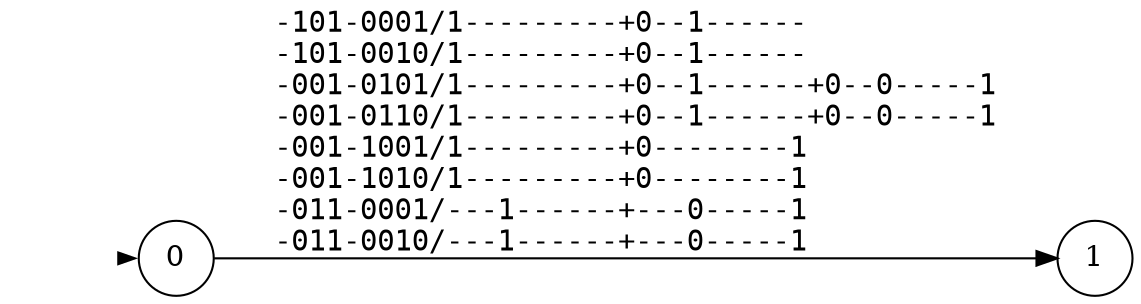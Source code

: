 digraph""{graph[rankdir=LR,ranksep=0.8,nodesep=0.2];node[shape=circle];edge[fontname=mono];init[shape=point,style=invis];0[label="0"];1[label="1"];init->0[penwidth=0,tooltip="initialstate"];0->1[label="-101-0001/1---------+0--1------\l-101-0010/1---------+0--1------\l-001-0101/1---------+0--1------+0--0-----1\l-001-0110/1---------+0--1------+0--0-----1\l-001-1001/1---------+0--------1\l-001-1010/1---------+0--------1\l-011-0001/---1------+---0-----1\l-011-0010/---1------+---0-----1\l",labeltooltip="pharmacy&#8743;&#172;entrance&#8743;care_center&#8743;&#172;medical_room&#8743;&#172;corridor&#8743;&#172;night&#8743;day/a+&#172;a&#8743;g&#10;pharmacy&#8743;&#172;entrance&#8743;care_center&#8743;&#172;medical_room&#8743;&#172;corridor&#8743;night&#8743;&#172;day/a+&#172;a&#8743;g&#10;&#172;pharmacy&#8743;&#172;entrance&#8743;care_center&#8743;&#172;medical_room&#8743;corridor&#8743;&#172;night&#8743;day/a+&#172;a&#8743;g+&#172;a&#8743;&#172;g&#8743;d&#10;&#172;pharmacy&#8743;&#172;entrance&#8743;care_center&#8743;&#172;medical_room&#8743;corridor&#8743;night&#8743;&#172;day/a+&#172;a&#8743;g+&#172;a&#8743;&#172;g&#8743;d&#10;&#172;pharmacy&#8743;&#172;entrance&#8743;care_center&#8743;medical_room&#8743;&#172;corridor&#8743;&#172;night&#8743;day/a+&#172;a&#8743;d&#10;&#172;pharmacy&#8743;&#172;entrance&#8743;care_center&#8743;medical_room&#8743;&#172;corridor&#8743;night&#8743;&#172;day/a+&#172;a&#8743;d&#10;&#172;pharmacy&#8743;entrance&#8743;care_center&#8743;&#172;medical_room&#8743;&#172;corridor&#8743;&#172;night&#8743;day/g+&#172;g&#8743;d&#10;&#172;pharmacy&#8743;entrance&#8743;care_center&#8743;&#172;medical_room&#8743;&#172;corridor&#8743;night&#8743;&#172;day/g+&#172;g&#8743;d&#10;"];}